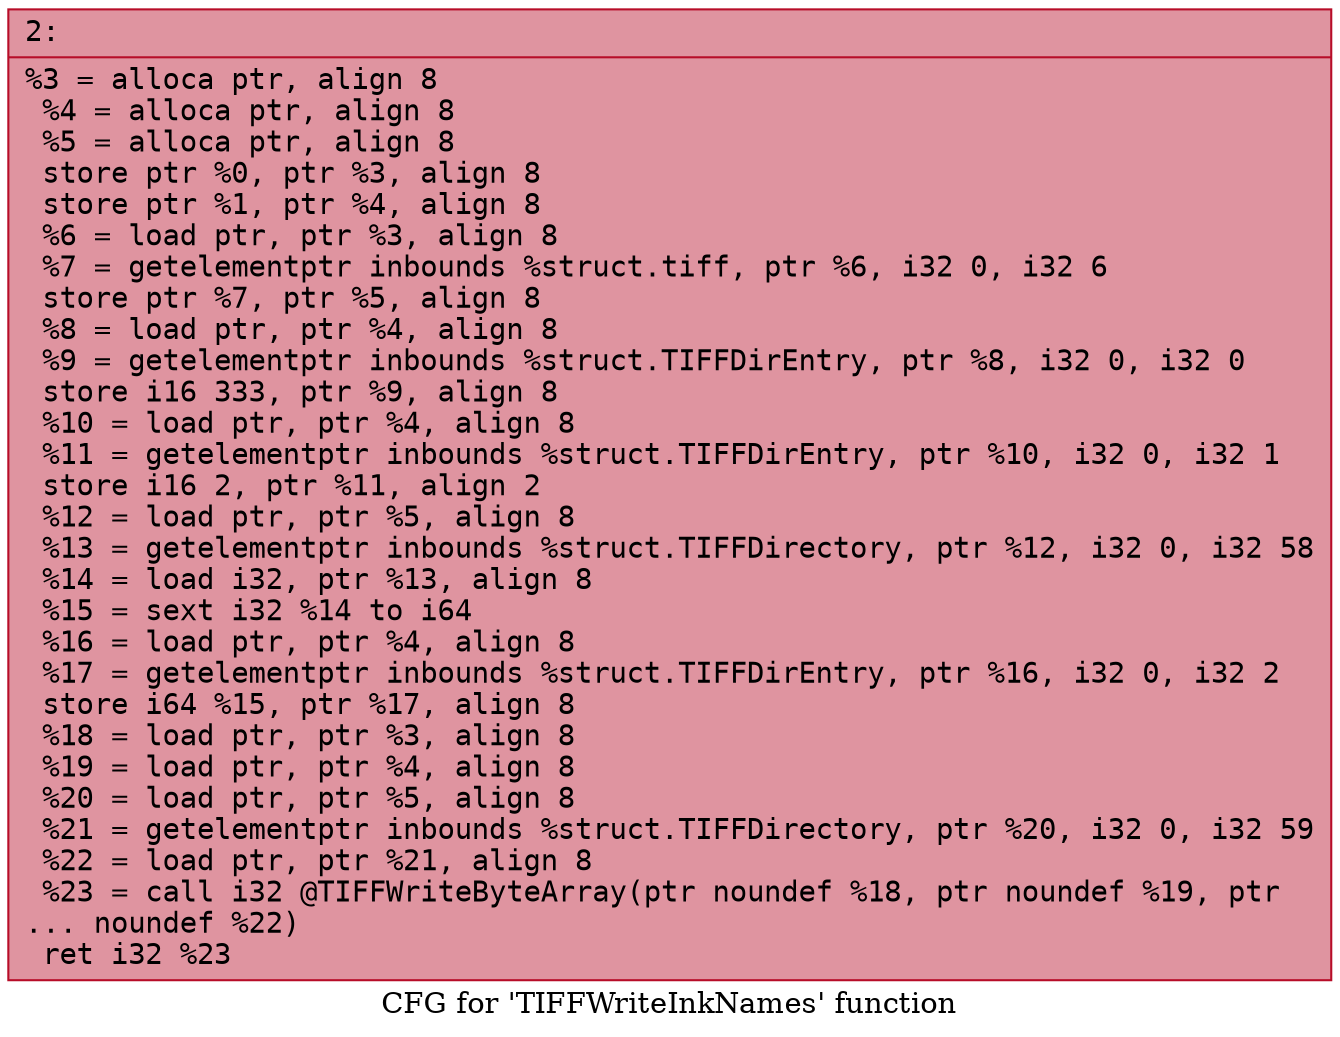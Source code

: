 digraph "CFG for 'TIFFWriteInkNames' function" {
	label="CFG for 'TIFFWriteInkNames' function";

	Node0x6000017e3e30 [shape=record,color="#b70d28ff", style=filled, fillcolor="#b70d2870" fontname="Courier",label="{2:\l|  %3 = alloca ptr, align 8\l  %4 = alloca ptr, align 8\l  %5 = alloca ptr, align 8\l  store ptr %0, ptr %3, align 8\l  store ptr %1, ptr %4, align 8\l  %6 = load ptr, ptr %3, align 8\l  %7 = getelementptr inbounds %struct.tiff, ptr %6, i32 0, i32 6\l  store ptr %7, ptr %5, align 8\l  %8 = load ptr, ptr %4, align 8\l  %9 = getelementptr inbounds %struct.TIFFDirEntry, ptr %8, i32 0, i32 0\l  store i16 333, ptr %9, align 8\l  %10 = load ptr, ptr %4, align 8\l  %11 = getelementptr inbounds %struct.TIFFDirEntry, ptr %10, i32 0, i32 1\l  store i16 2, ptr %11, align 2\l  %12 = load ptr, ptr %5, align 8\l  %13 = getelementptr inbounds %struct.TIFFDirectory, ptr %12, i32 0, i32 58\l  %14 = load i32, ptr %13, align 8\l  %15 = sext i32 %14 to i64\l  %16 = load ptr, ptr %4, align 8\l  %17 = getelementptr inbounds %struct.TIFFDirEntry, ptr %16, i32 0, i32 2\l  store i64 %15, ptr %17, align 8\l  %18 = load ptr, ptr %3, align 8\l  %19 = load ptr, ptr %4, align 8\l  %20 = load ptr, ptr %5, align 8\l  %21 = getelementptr inbounds %struct.TIFFDirectory, ptr %20, i32 0, i32 59\l  %22 = load ptr, ptr %21, align 8\l  %23 = call i32 @TIFFWriteByteArray(ptr noundef %18, ptr noundef %19, ptr\l... noundef %22)\l  ret i32 %23\l}"];
}

